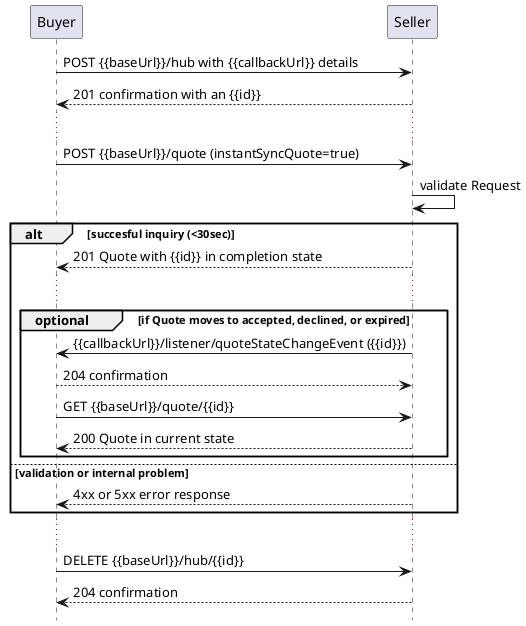 @startuml

hide footbox

participant Buyer
participant Seller

Buyer -> Seller : POST {{baseUrl}}/hub with {{callbackUrl}} details
Seller --> Buyer: 201 confirmation with an {{id}}

...

Buyer -> Seller : POST {{baseUrl}}/quote (instantSyncQuote=true)
Seller -> Seller : validate Request

alt succesful inquiry (<30sec)
  Seller --> Buyer : 201 Quote with {{id}} in completion state

  ...

  group optional [if Quote moves to accepted, declined, or expired]
    Seller -> Buyer: {{callbackUrl}}/listener/quoteStateChangeEvent ({{id}})
    Buyer --> Seller : 204 confirmation
    Buyer -> Seller : GET {{baseUrl}}/quote/{{id}}
    return 200 Quote in current state
  end

else validation or internal problem
  Seller --> Buyer : 4xx or 5xx error response
end 

...

Buyer -> Seller : DELETE {{baseUrl}}/hub/{{id}} 
Seller -->  Buyer : 204 confirmation

@enduml